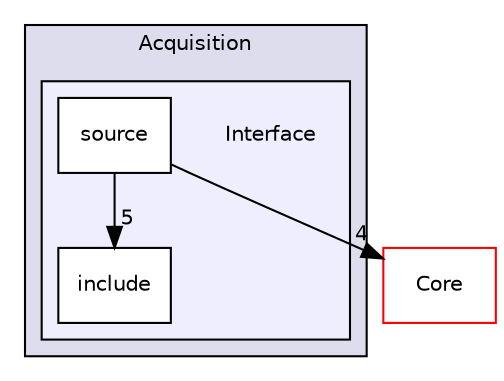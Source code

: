 digraph "Interface" {
  compound=true
  node [ fontsize="10", fontname="Helvetica"];
  edge [ labelfontsize="10", labelfontname="Helvetica"];
  subgraph clusterdir_ea7d0e3cb3c62471e4b70ef6dd735ffc {
    graph [ bgcolor="#ddddee", pencolor="black", label="Acquisition" fontname="Helvetica", fontsize="10", URL="dir_ea7d0e3cb3c62471e4b70ef6dd735ffc.html"]
  subgraph clusterdir_02ca47b57a818ac962843d1234b7dfd0 {
    graph [ bgcolor="#eeeeff", pencolor="black", label="" URL="dir_02ca47b57a818ac962843d1234b7dfd0.html"];
    dir_02ca47b57a818ac962843d1234b7dfd0 [shape=plaintext label="Interface"];
    dir_8454d3dc9c5584468c9e8b31a3e22e26 [shape=box label="include" color="black" fillcolor="white" style="filled" URL="dir_8454d3dc9c5584468c9e8b31a3e22e26.html"];
    dir_cb86270ab76b070bb0dcd3f437301d77 [shape=box label="source" color="black" fillcolor="white" style="filled" URL="dir_cb86270ab76b070bb0dcd3f437301d77.html"];
  }
  }
  dir_c6310732a22f63c0c2fc5595561e68f1 [shape=box label="Core" fillcolor="white" style="filled" color="red" URL="dir_c6310732a22f63c0c2fc5595561e68f1.html"];
  dir_cb86270ab76b070bb0dcd3f437301d77->dir_c6310732a22f63c0c2fc5595561e68f1 [headlabel="4", labeldistance=1.5 headhref="dir_000053_000022.html"];
  dir_cb86270ab76b070bb0dcd3f437301d77->dir_8454d3dc9c5584468c9e8b31a3e22e26 [headlabel="5", labeldistance=1.5 headhref="dir_000053_000054.html"];
}
